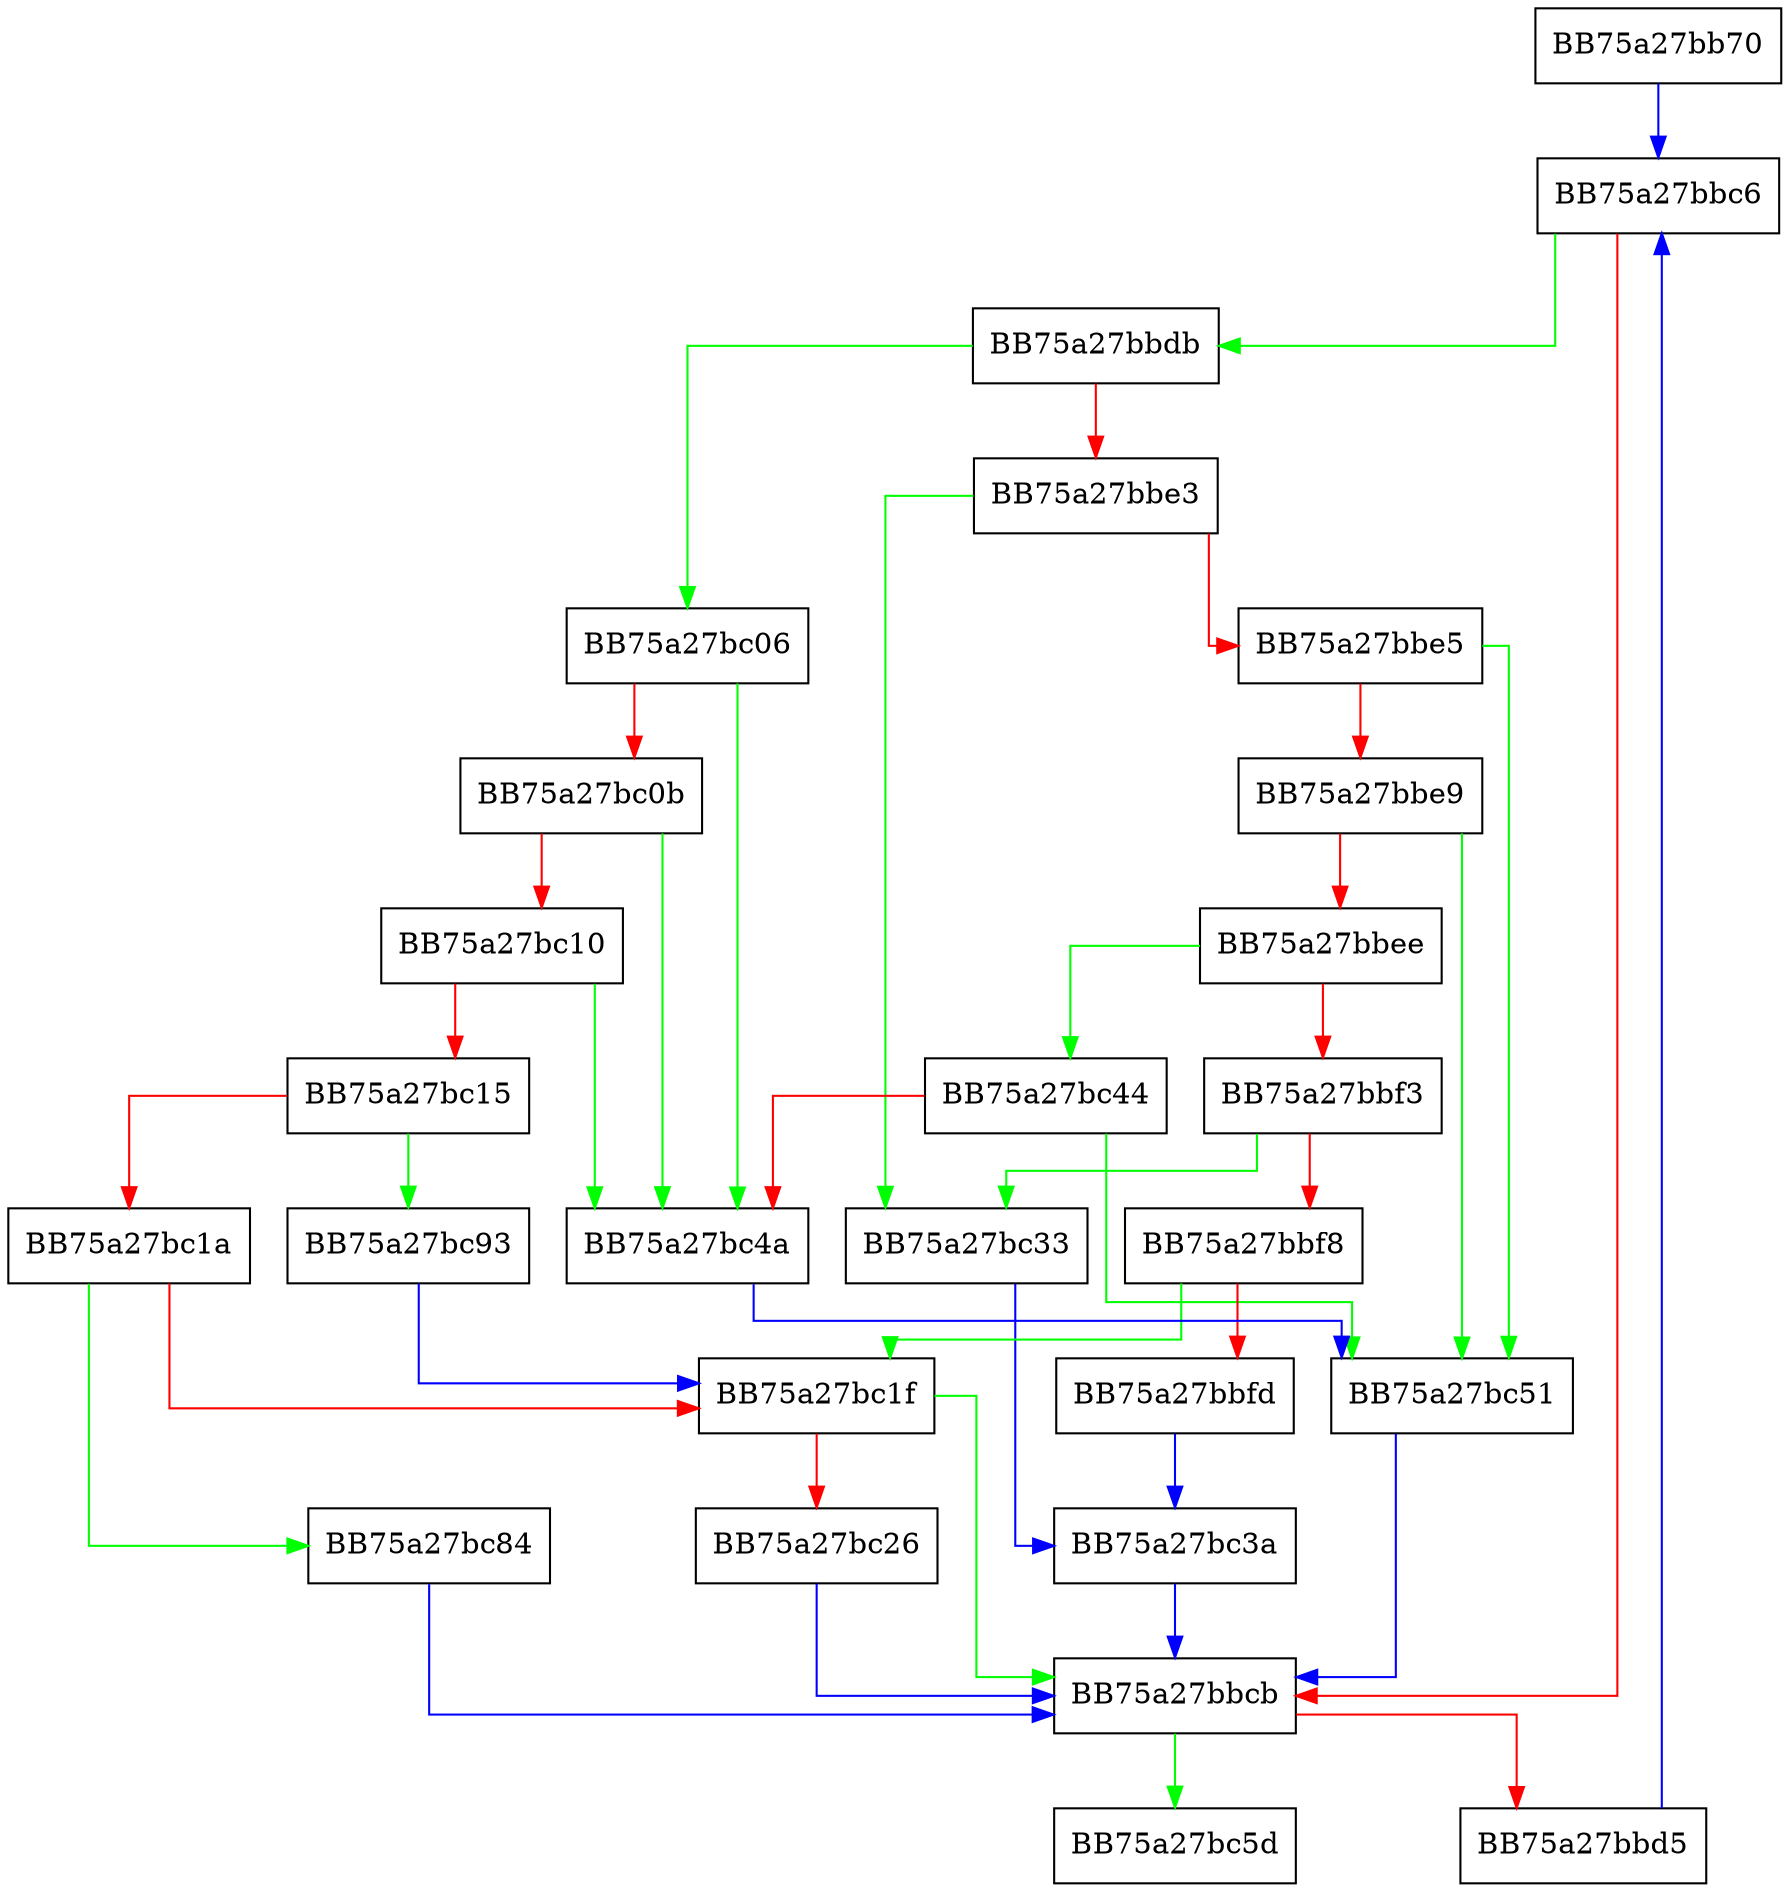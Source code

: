 digraph resolveP2Values {
  node [shape="box"];
  graph [splines=ortho];
  BB75a27bb70 -> BB75a27bbc6 [color="blue"];
  BB75a27bbc6 -> BB75a27bbdb [color="green"];
  BB75a27bbc6 -> BB75a27bbcb [color="red"];
  BB75a27bbcb -> BB75a27bc5d [color="green"];
  BB75a27bbcb -> BB75a27bbd5 [color="red"];
  BB75a27bbd5 -> BB75a27bbc6 [color="blue"];
  BB75a27bbdb -> BB75a27bc06 [color="green"];
  BB75a27bbdb -> BB75a27bbe3 [color="red"];
  BB75a27bbe3 -> BB75a27bc33 [color="green"];
  BB75a27bbe3 -> BB75a27bbe5 [color="red"];
  BB75a27bbe5 -> BB75a27bc51 [color="green"];
  BB75a27bbe5 -> BB75a27bbe9 [color="red"];
  BB75a27bbe9 -> BB75a27bc51 [color="green"];
  BB75a27bbe9 -> BB75a27bbee [color="red"];
  BB75a27bbee -> BB75a27bc44 [color="green"];
  BB75a27bbee -> BB75a27bbf3 [color="red"];
  BB75a27bbf3 -> BB75a27bc33 [color="green"];
  BB75a27bbf3 -> BB75a27bbf8 [color="red"];
  BB75a27bbf8 -> BB75a27bc1f [color="green"];
  BB75a27bbf8 -> BB75a27bbfd [color="red"];
  BB75a27bbfd -> BB75a27bc3a [color="blue"];
  BB75a27bc06 -> BB75a27bc4a [color="green"];
  BB75a27bc06 -> BB75a27bc0b [color="red"];
  BB75a27bc0b -> BB75a27bc4a [color="green"];
  BB75a27bc0b -> BB75a27bc10 [color="red"];
  BB75a27bc10 -> BB75a27bc4a [color="green"];
  BB75a27bc10 -> BB75a27bc15 [color="red"];
  BB75a27bc15 -> BB75a27bc93 [color="green"];
  BB75a27bc15 -> BB75a27bc1a [color="red"];
  BB75a27bc1a -> BB75a27bc84 [color="green"];
  BB75a27bc1a -> BB75a27bc1f [color="red"];
  BB75a27bc1f -> BB75a27bbcb [color="green"];
  BB75a27bc1f -> BB75a27bc26 [color="red"];
  BB75a27bc26 -> BB75a27bbcb [color="blue"];
  BB75a27bc33 -> BB75a27bc3a [color="blue"];
  BB75a27bc3a -> BB75a27bbcb [color="blue"];
  BB75a27bc44 -> BB75a27bc51 [color="green"];
  BB75a27bc44 -> BB75a27bc4a [color="red"];
  BB75a27bc4a -> BB75a27bc51 [color="blue"];
  BB75a27bc51 -> BB75a27bbcb [color="blue"];
  BB75a27bc84 -> BB75a27bbcb [color="blue"];
  BB75a27bc93 -> BB75a27bc1f [color="blue"];
}